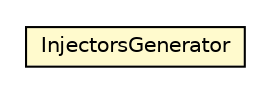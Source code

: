 #!/usr/local/bin/dot
#
# Class diagram 
# Generated by UMLGraph version 5.1 (http://www.umlgraph.org/)
#

digraph G {
	edge [fontname="Helvetica",fontsize=10,labelfontname="Helvetica",labelfontsize=10];
	node [fontname="Helvetica",fontsize=10,shape=plaintext];
	nodesep=0.25;
	ranksep=0.5;
	// org.androidtransfuse.gen.InjectorsGenerator
	c109008 [label=<<table title="org.androidtransfuse.gen.InjectorsGenerator" border="0" cellborder="1" cellspacing="0" cellpadding="2" port="p" bgcolor="lemonChiffon" href="./InjectorsGenerator.html">
		<tr><td><table border="0" cellspacing="0" cellpadding="1">
<tr><td align="center" balign="center"> InjectorsGenerator </td></tr>
		</table></td></tr>
		</table>>, fontname="Helvetica", fontcolor="black", fontsize=10.0];
}


